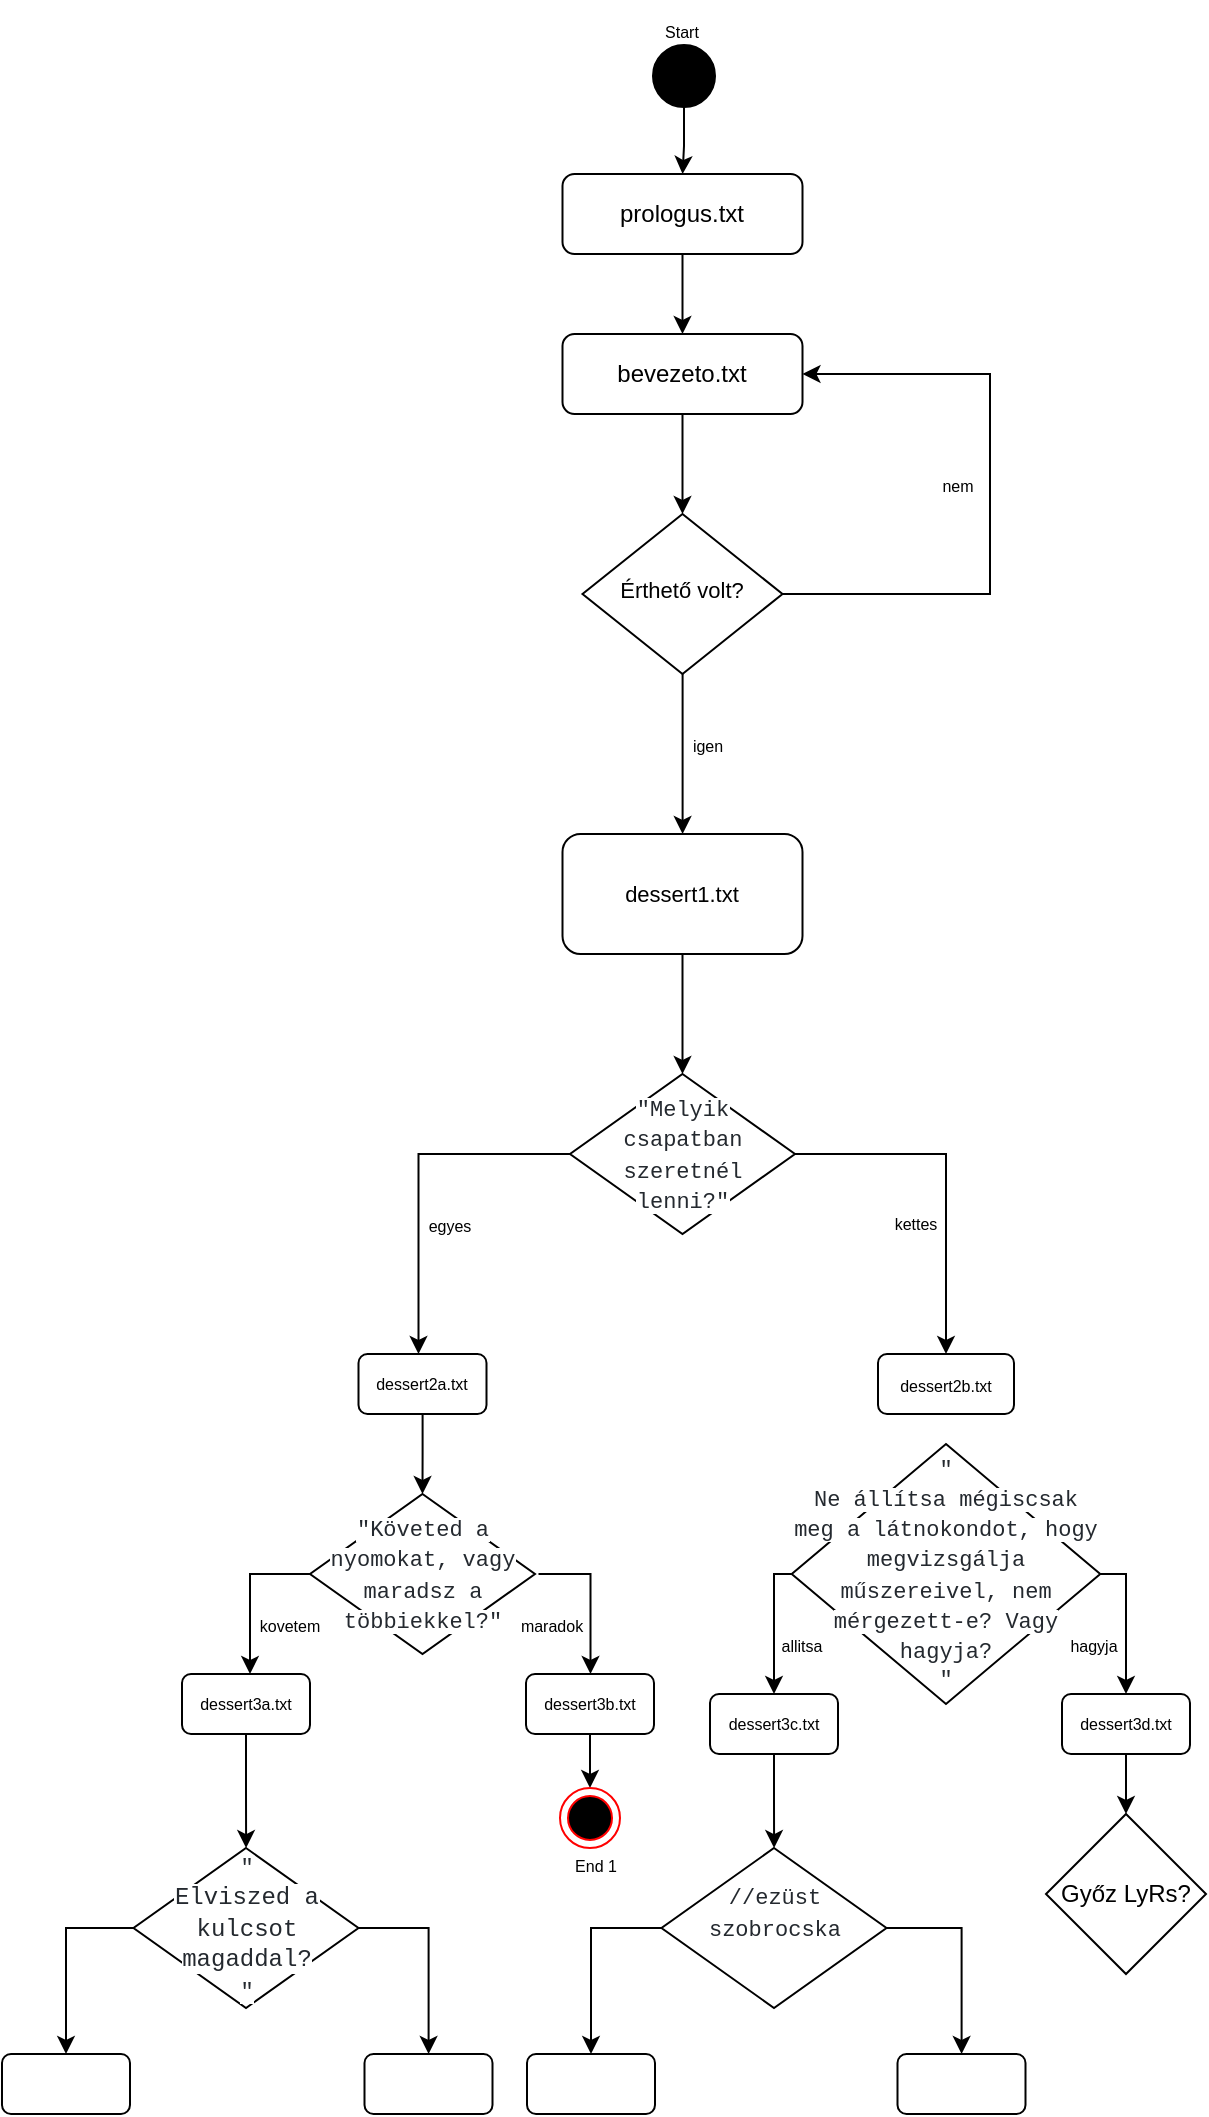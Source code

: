 <mxfile version="20.3.0" type="device"><diagram id="C5RBs43oDa-KdzZeNtuy" name="Page-1"><mxGraphModel dx="447" dy="308" grid="1" gridSize="10" guides="1" tooltips="1" connect="1" arrows="1" fold="1" page="1" pageScale="1" pageWidth="1169" pageHeight="1654" math="0" shadow="0"><root><mxCell id="WIyWlLk6GJQsqaUBKTNV-0"/><mxCell id="WIyWlLk6GJQsqaUBKTNV-1" parent="WIyWlLk6GJQsqaUBKTNV-0"/><mxCell id="F4zYtacN_IkokDvFbnU--13" value="" style="edgeStyle=orthogonalEdgeStyle;rounded=0;orthogonalLoop=1;jettySize=auto;html=1;fontSize=11;" parent="WIyWlLk6GJQsqaUBKTNV-1" source="WIyWlLk6GJQsqaUBKTNV-3" target="sSUOklbPICRvgTLPc1rl-0" edge="1"><mxGeometry relative="1" as="geometry"/></mxCell><mxCell id="WIyWlLk6GJQsqaUBKTNV-3" value="prologus.txt" style="rounded=1;whiteSpace=wrap;html=1;fontSize=12;glass=0;strokeWidth=1;shadow=0;" parent="WIyWlLk6GJQsqaUBKTNV-1" vertex="1"><mxGeometry x="520.25" y="90" width="120" height="40" as="geometry"/></mxCell><mxCell id="F4zYtacN_IkokDvFbnU--11" value="" style="edgeStyle=orthogonalEdgeStyle;rounded=0;orthogonalLoop=1;jettySize=auto;html=1;fontSize=11;" parent="WIyWlLk6GJQsqaUBKTNV-1" source="WIyWlLk6GJQsqaUBKTNV-6" target="sSUOklbPICRvgTLPc1rl-2" edge="1"><mxGeometry relative="1" as="geometry"><Array as="points"><mxPoint x="580" y="360"/><mxPoint x="580" y="360"/></Array></mxGeometry></mxCell><mxCell id="WIyWlLk6GJQsqaUBKTNV-6" value="&lt;font style=&quot;font-size: 11px;&quot;&gt;Érthető volt?&lt;/font&gt;" style="rhombus;whiteSpace=wrap;html=1;shadow=0;fontFamily=Helvetica;fontSize=12;align=center;strokeWidth=1;spacing=6;spacingTop=-4;" parent="WIyWlLk6GJQsqaUBKTNV-1" vertex="1"><mxGeometry x="530.25" y="260" width="100" height="80" as="geometry"/></mxCell><mxCell id="F4zYtacN_IkokDvFbnU--12" value="" style="edgeStyle=orthogonalEdgeStyle;rounded=0;orthogonalLoop=1;jettySize=auto;html=1;fontSize=11;" parent="WIyWlLk6GJQsqaUBKTNV-1" source="sSUOklbPICRvgTLPc1rl-0" target="WIyWlLk6GJQsqaUBKTNV-6" edge="1"><mxGeometry relative="1" as="geometry"/></mxCell><mxCell id="sSUOklbPICRvgTLPc1rl-0" value="bevezeto.txt" style="rounded=1;whiteSpace=wrap;html=1;" parent="WIyWlLk6GJQsqaUBKTNV-1" vertex="1"><mxGeometry x="520.25" y="170" width="120" height="40" as="geometry"/></mxCell><mxCell id="sSUOklbPICRvgTLPc1rl-2" value="dessert1.txt" style="rounded=1;whiteSpace=wrap;html=1;fontSize=11;" parent="WIyWlLk6GJQsqaUBKTNV-1" vertex="1"><mxGeometry x="520.25" y="420" width="120" height="60" as="geometry"/></mxCell><mxCell id="MBRt32GPfvueUuHIKHZT-0" value="" style="endArrow=classic;html=1;rounded=0;exitX=0.5;exitY=1;exitDx=0;exitDy=0;" parent="WIyWlLk6GJQsqaUBKTNV-1" source="sSUOklbPICRvgTLPc1rl-2" target="MBRt32GPfvueUuHIKHZT-1" edge="1"><mxGeometry width="50" height="50" relative="1" as="geometry"><mxPoint x="548.25" y="560" as="sourcePoint"/><mxPoint x="558.25" y="530" as="targetPoint"/></mxGeometry></mxCell><mxCell id="gbHabXc7vnZ-iU3VjlPE-22" value="" style="edgeStyle=orthogonalEdgeStyle;rounded=0;orthogonalLoop=1;jettySize=auto;html=1;fontSize=8;" parent="WIyWlLk6GJQsqaUBKTNV-1" source="MBRt32GPfvueUuHIKHZT-1" target="gbHabXc7vnZ-iU3VjlPE-21" edge="1"><mxGeometry relative="1" as="geometry"/></mxCell><mxCell id="MBRt32GPfvueUuHIKHZT-1" value="&lt;span style=&quot;color: rgb(36, 41, 47); font-family: ui-monospace, SFMono-Regular, &amp;quot;SF Mono&amp;quot;, Menlo, Consolas, &amp;quot;Liberation Mono&amp;quot;, monospace; text-align: start; background-color: rgb(255, 255, 255); font-size: 11px;&quot;&gt;&quot;Melyik csapatban &lt;br&gt;szeretnél lenni?&quot;&lt;/span&gt;" style="rhombus;whiteSpace=wrap;html=1;" parent="WIyWlLk6GJQsqaUBKTNV-1" vertex="1"><mxGeometry x="524" y="540" width="112.5" height="80" as="geometry"/></mxCell><mxCell id="MBRt32GPfvueUuHIKHZT-2" value="" style="endArrow=classic;html=1;rounded=0;fontSize=11;exitX=0;exitY=0.5;exitDx=0;exitDy=0;" parent="WIyWlLk6GJQsqaUBKTNV-1" source="MBRt32GPfvueUuHIKHZT-1" edge="1"><mxGeometry width="50" height="50" relative="1" as="geometry"><mxPoint x="398.25" y="645" as="sourcePoint"/><mxPoint x="448.25" y="680" as="targetPoint"/><Array as="points"><mxPoint x="448.25" y="580"/></Array></mxGeometry></mxCell><mxCell id="MBRt32GPfvueUuHIKHZT-4" value="&lt;font style=&quot;font-size: 8px;&quot;&gt;egyes&lt;/font&gt;" style="text;html=1;strokeColor=none;fillColor=none;align=center;verticalAlign=middle;whiteSpace=wrap;rounded=0;fontSize=11;" parent="WIyWlLk6GJQsqaUBKTNV-1" vertex="1"><mxGeometry x="434.25" y="600" width="60" height="30" as="geometry"/></mxCell><mxCell id="MBRt32GPfvueUuHIKHZT-5" value="kettes" style="text;html=1;strokeColor=none;fillColor=none;align=center;verticalAlign=middle;whiteSpace=wrap;rounded=0;fontSize=8;" parent="WIyWlLk6GJQsqaUBKTNV-1" vertex="1"><mxGeometry x="667" y="600" width="60" height="30" as="geometry"/></mxCell><mxCell id="gbHabXc7vnZ-iU3VjlPE-9" value="" style="edgeStyle=orthogonalEdgeStyle;rounded=0;orthogonalLoop=1;jettySize=auto;html=1;fontSize=8;" parent="WIyWlLk6GJQsqaUBKTNV-1" source="MBRt32GPfvueUuHIKHZT-7" target="gbHabXc7vnZ-iU3VjlPE-8" edge="1"><mxGeometry relative="1" as="geometry"/></mxCell><mxCell id="MBRt32GPfvueUuHIKHZT-7" value="dessert2a.txt" style="rounded=1;whiteSpace=wrap;html=1;fontSize=8;" parent="WIyWlLk6GJQsqaUBKTNV-1" vertex="1"><mxGeometry x="418.25" y="680" width="64" height="30" as="geometry"/></mxCell><mxCell id="gbHabXc7vnZ-iU3VjlPE-1" value="" style="endArrow=classic;html=1;rounded=0;" parent="WIyWlLk6GJQsqaUBKTNV-1" edge="1"><mxGeometry width="50" height="50" relative="1" as="geometry"><mxPoint x="394" y="790" as="sourcePoint"/><mxPoint x="364" y="840" as="targetPoint"/><Array as="points"><mxPoint x="364" y="790"/></Array></mxGeometry></mxCell><mxCell id="gbHabXc7vnZ-iU3VjlPE-2" value="" style="endArrow=classic;html=1;rounded=0;" parent="WIyWlLk6GJQsqaUBKTNV-1" edge="1"><mxGeometry width="50" height="50" relative="1" as="geometry"><mxPoint x="508.25" y="790" as="sourcePoint"/><mxPoint x="534.25" y="840" as="targetPoint"/><Array as="points"><mxPoint x="534.25" y="790"/></Array></mxGeometry></mxCell><mxCell id="gbHabXc7vnZ-iU3VjlPE-4" value="&lt;font style=&quot;font-size: 8px;&quot;&gt;kovetem&lt;/font&gt;" style="text;html=1;strokeColor=none;fillColor=none;align=center;verticalAlign=middle;whiteSpace=wrap;rounded=0;fontSize=11;" parent="WIyWlLk6GJQsqaUBKTNV-1" vertex="1"><mxGeometry x="354" y="800" width="60" height="30" as="geometry"/></mxCell><mxCell id="gbHabXc7vnZ-iU3VjlPE-5" value="&lt;font style=&quot;font-size: 8px;&quot;&gt;maradok&lt;/font&gt;" style="text;html=1;strokeColor=none;fillColor=none;align=center;verticalAlign=middle;whiteSpace=wrap;rounded=0;fontSize=11;" parent="WIyWlLk6GJQsqaUBKTNV-1" vertex="1"><mxGeometry x="485.25" y="800" width="60" height="30" as="geometry"/></mxCell><mxCell id="gbHabXc7vnZ-iU3VjlPE-8" value="&lt;div style=&quot;&quot;&gt;&lt;font face=&quot;ui-monospace, SFMono-Regular, SF Mono, Menlo, Consolas, Liberation Mono, monospace&quot; color=&quot;#24292f&quot;&gt;&lt;span style=&quot;font-size: 11px; background-color: rgb(255, 255, 255);&quot;&gt;&quot;Követed a nyomokat, vagy maradsz a többiekkel?&quot;&lt;/span&gt;&lt;/font&gt;&lt;/div&gt;" style="rhombus;whiteSpace=wrap;html=1;align=center;" parent="WIyWlLk6GJQsqaUBKTNV-1" vertex="1"><mxGeometry x="394" y="750" width="112.5" height="80" as="geometry"/></mxCell><mxCell id="F4zYtacN_IkokDvFbnU--35" value="" style="edgeStyle=orthogonalEdgeStyle;rounded=0;orthogonalLoop=1;jettySize=auto;html=1;fontSize=22;" parent="WIyWlLk6GJQsqaUBKTNV-1" source="gbHabXc7vnZ-iU3VjlPE-11" target="F4zYtacN_IkokDvFbnU--34" edge="1"><mxGeometry relative="1" as="geometry"/></mxCell><mxCell id="gbHabXc7vnZ-iU3VjlPE-11" value="dessert3a.txt" style="rounded=1;whiteSpace=wrap;html=1;fontSize=8;" parent="WIyWlLk6GJQsqaUBKTNV-1" vertex="1"><mxGeometry x="330" y="840" width="64" height="30" as="geometry"/></mxCell><mxCell id="F4zYtacN_IkokDvFbnU--19" value="" style="edgeStyle=orthogonalEdgeStyle;rounded=0;orthogonalLoop=1;jettySize=auto;html=1;fontSize=11;" parent="WIyWlLk6GJQsqaUBKTNV-1" source="gbHabXc7vnZ-iU3VjlPE-12" target="F4zYtacN_IkokDvFbnU--18" edge="1"><mxGeometry relative="1" as="geometry"/></mxCell><mxCell id="gbHabXc7vnZ-iU3VjlPE-12" value="dessert3b.txt" style="rounded=1;whiteSpace=wrap;html=1;fontSize=8;" parent="WIyWlLk6GJQsqaUBKTNV-1" vertex="1"><mxGeometry x="502" y="840" width="64" height="30" as="geometry"/></mxCell><mxCell id="gbHabXc7vnZ-iU3VjlPE-15" value="&lt;font style=&quot;font-size: 8px;&quot;&gt;allitsa&lt;/font&gt;" style="text;html=1;strokeColor=none;fillColor=none;align=center;verticalAlign=middle;whiteSpace=wrap;rounded=0;fontSize=11;" parent="WIyWlLk6GJQsqaUBKTNV-1" vertex="1"><mxGeometry x="610" y="810" width="60" height="30" as="geometry"/></mxCell><mxCell id="gbHabXc7vnZ-iU3VjlPE-16" value="&lt;font style=&quot;font-size: 8px;&quot;&gt;hagyja&lt;/font&gt;" style="text;html=1;strokeColor=none;fillColor=none;align=center;verticalAlign=middle;whiteSpace=wrap;rounded=0;fontSize=11;" parent="WIyWlLk6GJQsqaUBKTNV-1" vertex="1"><mxGeometry x="755.75" y="810" width="60" height="30" as="geometry"/></mxCell><mxCell id="Z0KAGGZM2xgYwssjug7S-0" value="" style="edgeStyle=orthogonalEdgeStyle;rounded=0;orthogonalLoop=1;jettySize=auto;html=1;fontSize=11;" parent="WIyWlLk6GJQsqaUBKTNV-1" source="gbHabXc7vnZ-iU3VjlPE-17" target="gbHabXc7vnZ-iU3VjlPE-18" edge="1"><mxGeometry relative="1" as="geometry"><Array as="points"><mxPoint x="626" y="790"/></Array></mxGeometry></mxCell><mxCell id="Z0KAGGZM2xgYwssjug7S-2" value="" style="edgeStyle=orthogonalEdgeStyle;rounded=0;orthogonalLoop=1;jettySize=auto;html=1;fontSize=11;" parent="WIyWlLk6GJQsqaUBKTNV-1" source="gbHabXc7vnZ-iU3VjlPE-17" target="gbHabXc7vnZ-iU3VjlPE-19" edge="1"><mxGeometry relative="1" as="geometry"><Array as="points"><mxPoint x="802" y="790"/></Array></mxGeometry></mxCell><mxCell id="gbHabXc7vnZ-iU3VjlPE-17" value="&lt;div style=&quot;font-size: 11px;&quot;&gt;&lt;font style=&quot;font-size: 11px;&quot; face=&quot;ui-monospace, SFMono-Regular, SF Mono, Menlo, Consolas, Liberation Mono, monospace&quot; color=&quot;#24292f&quot;&gt;&lt;span style=&quot;background-color: rgb(255, 255, 255);&quot;&gt;&quot;&lt;/span&gt;&lt;/font&gt;&lt;/div&gt;&lt;span style=&quot;color: rgb(36, 41, 47); font-family: ui-monospace, SFMono-Regular, &amp;quot;SF Mono&amp;quot;, Menlo, Consolas, &amp;quot;Liberation Mono&amp;quot;, monospace; text-align: start; background-color: rgb(255, 255, 255); font-size: 11px;&quot;&gt;&lt;font style=&quot;font-size: 11px;&quot;&gt;Ne állítsa mégiscsak meg a látnokondot, hogy megvizsgálja műszereivel, nem mérgezett-e? Vagy hagyja?&lt;/font&gt;&lt;/span&gt;&lt;div style=&quot;font-size: 11px;&quot;&gt;&lt;font style=&quot;font-size: 11px;&quot; face=&quot;ui-monospace, SFMono-Regular, SF Mono, Menlo, Consolas, Liberation Mono, monospace&quot; color=&quot;#24292f&quot;&gt;&lt;span style=&quot;background-color: rgb(255, 255, 255);&quot;&gt;&quot;&lt;/span&gt;&lt;/font&gt;&lt;/div&gt;" style="rhombus;whiteSpace=wrap;html=1;align=center;" parent="WIyWlLk6GJQsqaUBKTNV-1" vertex="1"><mxGeometry x="634.87" y="725" width="154.25" height="130" as="geometry"/></mxCell><mxCell id="F4zYtacN_IkokDvFbnU--47" value="" style="edgeStyle=orthogonalEdgeStyle;rounded=0;orthogonalLoop=1;jettySize=auto;html=1;fontSize=22;" parent="WIyWlLk6GJQsqaUBKTNV-1" source="gbHabXc7vnZ-iU3VjlPE-18" target="F4zYtacN_IkokDvFbnU--44" edge="1"><mxGeometry relative="1" as="geometry"/></mxCell><mxCell id="gbHabXc7vnZ-iU3VjlPE-18" value="dessert3c.txt" style="rounded=1;whiteSpace=wrap;html=1;fontSize=8;" parent="WIyWlLk6GJQsqaUBKTNV-1" vertex="1"><mxGeometry x="594" y="850" width="64" height="30" as="geometry"/></mxCell><mxCell id="BBXaETKh3tMxwcuuwoXI-1" value="" style="edgeStyle=orthogonalEdgeStyle;rounded=0;orthogonalLoop=1;jettySize=auto;html=1;" edge="1" parent="WIyWlLk6GJQsqaUBKTNV-1" source="gbHabXc7vnZ-iU3VjlPE-19" target="BBXaETKh3tMxwcuuwoXI-0"><mxGeometry relative="1" as="geometry"/></mxCell><mxCell id="gbHabXc7vnZ-iU3VjlPE-19" value="dessert3d.txt" style="rounded=1;whiteSpace=wrap;html=1;fontSize=8;" parent="WIyWlLk6GJQsqaUBKTNV-1" vertex="1"><mxGeometry x="770" y="850" width="64" height="30" as="geometry"/></mxCell><mxCell id="gbHabXc7vnZ-iU3VjlPE-21" value="&lt;font style=&quot;font-size: 8px;&quot;&gt;dessert2b.txt&lt;/font&gt;" style="rounded=1;whiteSpace=wrap;html=1;" parent="WIyWlLk6GJQsqaUBKTNV-1" vertex="1"><mxGeometry x="678" y="680" width="68" height="30" as="geometry"/></mxCell><mxCell id="F4zYtacN_IkokDvFbnU--14" value="" style="endArrow=classic;html=1;rounded=0;fontSize=11;entryX=1;entryY=0.5;entryDx=0;entryDy=0;" parent="WIyWlLk6GJQsqaUBKTNV-1" target="sSUOklbPICRvgTLPc1rl-0" edge="1"><mxGeometry width="50" height="50" relative="1" as="geometry"><mxPoint x="630.25" y="300" as="sourcePoint"/><mxPoint x="680.25" y="250" as="targetPoint"/><Array as="points"><mxPoint x="734" y="300"/><mxPoint x="734" y="190"/></Array></mxGeometry></mxCell><mxCell id="F4zYtacN_IkokDvFbnU--16" value="&lt;font style=&quot;font-size: 8px;&quot;&gt;igen&lt;/font&gt;" style="text;html=1;strokeColor=none;fillColor=none;align=center;verticalAlign=middle;whiteSpace=wrap;rounded=0;fontSize=11;" parent="WIyWlLk6GJQsqaUBKTNV-1" vertex="1"><mxGeometry x="563.25" y="360" width="60" height="30" as="geometry"/></mxCell><mxCell id="F4zYtacN_IkokDvFbnU--17" value="&lt;font style=&quot;font-size: 8px;&quot;&gt;nem&lt;/font&gt;" style="text;html=1;strokeColor=none;fillColor=none;align=center;verticalAlign=middle;whiteSpace=wrap;rounded=0;fontSize=11;" parent="WIyWlLk6GJQsqaUBKTNV-1" vertex="1"><mxGeometry x="688" y="230" width="60" height="30" as="geometry"/></mxCell><mxCell id="F4zYtacN_IkokDvFbnU--18" value="" style="ellipse;html=1;shape=endState;fillColor=#000000;strokeColor=#ff0000;fontSize=11;" parent="WIyWlLk6GJQsqaUBKTNV-1" vertex="1"><mxGeometry x="519" y="897" width="30" height="30" as="geometry"/></mxCell><mxCell id="F4zYtacN_IkokDvFbnU--22" value="" style="edgeStyle=orthogonalEdgeStyle;rounded=0;orthogonalLoop=1;jettySize=auto;html=1;fontSize=22;" parent="WIyWlLk6GJQsqaUBKTNV-1" source="F4zYtacN_IkokDvFbnU--21" target="WIyWlLk6GJQsqaUBKTNV-3" edge="1"><mxGeometry relative="1" as="geometry"/></mxCell><mxCell id="F4zYtacN_IkokDvFbnU--21" value="" style="strokeWidth=2;html=1;shape=mxgraph.flowchart.start_2;whiteSpace=wrap;fontSize=22;labelBackgroundColor=none;labelBorderColor=none;aspect=fixed;fillColor=#000000;" parent="WIyWlLk6GJQsqaUBKTNV-1" vertex="1"><mxGeometry x="566" y="26" width="30" height="30" as="geometry"/></mxCell><mxCell id="F4zYtacN_IkokDvFbnU--23" value="&lt;font style=&quot;font-size: 8px;&quot;&gt;Start&lt;/font&gt;" style="text;html=1;strokeColor=none;fillColor=none;align=center;verticalAlign=middle;whiteSpace=wrap;rounded=0;fontSize=11;" parent="WIyWlLk6GJQsqaUBKTNV-1" vertex="1"><mxGeometry x="550" y="3" width="60" height="30" as="geometry"/></mxCell><mxCell id="F4zYtacN_IkokDvFbnU--24" value="&lt;font style=&quot;font-size: 8px;&quot;&gt;End 1&lt;/font&gt;" style="text;html=1;strokeColor=none;fillColor=none;align=center;verticalAlign=middle;whiteSpace=wrap;rounded=0;fontSize=11;" parent="WIyWlLk6GJQsqaUBKTNV-1" vertex="1"><mxGeometry x="506.5" y="920" width="60" height="30" as="geometry"/></mxCell><mxCell id="F4zYtacN_IkokDvFbnU--40" value="" style="edgeStyle=orthogonalEdgeStyle;rounded=0;orthogonalLoop=1;jettySize=auto;html=1;fontSize=22;" parent="WIyWlLk6GJQsqaUBKTNV-1" source="F4zYtacN_IkokDvFbnU--34" target="F4zYtacN_IkokDvFbnU--37" edge="1"><mxGeometry relative="1" as="geometry"/></mxCell><mxCell id="F4zYtacN_IkokDvFbnU--41" value="" style="edgeStyle=orthogonalEdgeStyle;rounded=0;orthogonalLoop=1;jettySize=auto;html=1;fontSize=22;" parent="WIyWlLk6GJQsqaUBKTNV-1" source="F4zYtacN_IkokDvFbnU--34" target="F4zYtacN_IkokDvFbnU--38" edge="1"><mxGeometry relative="1" as="geometry"/></mxCell><mxCell id="F4zYtacN_IkokDvFbnU--34" value="&lt;div style=&quot;&quot;&gt;&lt;font face=&quot;ui-monospace, SFMono-Regular, SF Mono, Menlo, Consolas, Liberation Mono, monospace&quot; color=&quot;#24292f&quot;&gt;&lt;span style=&quot;font-size: 11px; background-color: rgb(255, 255, 255);&quot;&gt;&quot;&lt;/span&gt;&lt;/font&gt;&lt;/div&gt;&lt;span style=&quot;color: rgb(36, 41, 47); font-family: ui-monospace, SFMono-Regular, &amp;quot;SF Mono&amp;quot;, Menlo, Consolas, &amp;quot;Liberation Mono&amp;quot;, monospace; text-align: start; background-color: rgb(255, 255, 255);&quot;&gt;Elviszed a kulcsot magaddal?&lt;/span&gt;&lt;div style=&quot;&quot;&gt;&lt;font face=&quot;ui-monospace, SFMono-Regular, SF Mono, Menlo, Consolas, Liberation Mono, monospace&quot; color=&quot;#24292f&quot;&gt;&lt;span style=&quot;font-size: 11px; background-color: rgb(255, 255, 255);&quot;&gt;&quot;&lt;/span&gt;&lt;/font&gt;&lt;/div&gt;" style="rhombus;whiteSpace=wrap;html=1;align=center;" parent="WIyWlLk6GJQsqaUBKTNV-1" vertex="1"><mxGeometry x="305.75" y="927" width="112.5" height="80" as="geometry"/></mxCell><mxCell id="F4zYtacN_IkokDvFbnU--37" value="" style="rounded=1;whiteSpace=wrap;html=1;fontSize=8;" parent="WIyWlLk6GJQsqaUBKTNV-1" vertex="1"><mxGeometry x="240" y="1030" width="64" height="30" as="geometry"/></mxCell><mxCell id="F4zYtacN_IkokDvFbnU--38" value="" style="rounded=1;whiteSpace=wrap;html=1;fontSize=8;" parent="WIyWlLk6GJQsqaUBKTNV-1" vertex="1"><mxGeometry x="421.25" y="1030" width="64" height="30" as="geometry"/></mxCell><mxCell id="F4zYtacN_IkokDvFbnU--42" value="" style="edgeStyle=orthogonalEdgeStyle;rounded=0;orthogonalLoop=1;jettySize=auto;html=1;fontSize=22;" parent="WIyWlLk6GJQsqaUBKTNV-1" source="F4zYtacN_IkokDvFbnU--44" target="F4zYtacN_IkokDvFbnU--45" edge="1"><mxGeometry relative="1" as="geometry"/></mxCell><mxCell id="F4zYtacN_IkokDvFbnU--43" value="" style="edgeStyle=orthogonalEdgeStyle;rounded=0;orthogonalLoop=1;jettySize=auto;html=1;fontSize=22;" parent="WIyWlLk6GJQsqaUBKTNV-1" source="F4zYtacN_IkokDvFbnU--44" target="F4zYtacN_IkokDvFbnU--46" edge="1"><mxGeometry relative="1" as="geometry"/></mxCell><mxCell id="F4zYtacN_IkokDvFbnU--44" value="&lt;div style=&quot;&quot;&gt;&lt;font face=&quot;ui-monospace, SFMono-Regular, SF Mono, Menlo, Consolas, Liberation Mono, monospace&quot; color=&quot;#24292f&quot;&gt;&lt;span style=&quot;font-size: 11px; background-color: rgb(255, 255, 255);&quot;&gt;//ezüst szobrocska&lt;/span&gt;&lt;/font&gt;&lt;/div&gt;&lt;span style=&quot;color: rgb(36, 41, 47); font-family: ui-monospace, SFMono-Regular, &amp;quot;SF Mono&amp;quot;, Menlo, Consolas, &amp;quot;Liberation Mono&amp;quot;, monospace; text-align: start; background-color: rgb(255, 255, 255);&quot;&gt;&lt;br&gt;&lt;/span&gt;" style="rhombus;whiteSpace=wrap;html=1;align=center;" parent="WIyWlLk6GJQsqaUBKTNV-1" vertex="1"><mxGeometry x="569.75" y="927" width="112.5" height="80" as="geometry"/></mxCell><mxCell id="F4zYtacN_IkokDvFbnU--45" value="" style="rounded=1;whiteSpace=wrap;html=1;fontSize=8;" parent="WIyWlLk6GJQsqaUBKTNV-1" vertex="1"><mxGeometry x="502.5" y="1030" width="64" height="30" as="geometry"/></mxCell><mxCell id="F4zYtacN_IkokDvFbnU--46" value="" style="rounded=1;whiteSpace=wrap;html=1;fontSize=8;" parent="WIyWlLk6GJQsqaUBKTNV-1" vertex="1"><mxGeometry x="687.75" y="1030" width="64" height="30" as="geometry"/></mxCell><mxCell id="BBXaETKh3tMxwcuuwoXI-0" value="Győz LyRs?" style="rhombus;whiteSpace=wrap;html=1;" vertex="1" parent="WIyWlLk6GJQsqaUBKTNV-1"><mxGeometry x="762" y="910" width="80" height="80" as="geometry"/></mxCell></root></mxGraphModel></diagram></mxfile>